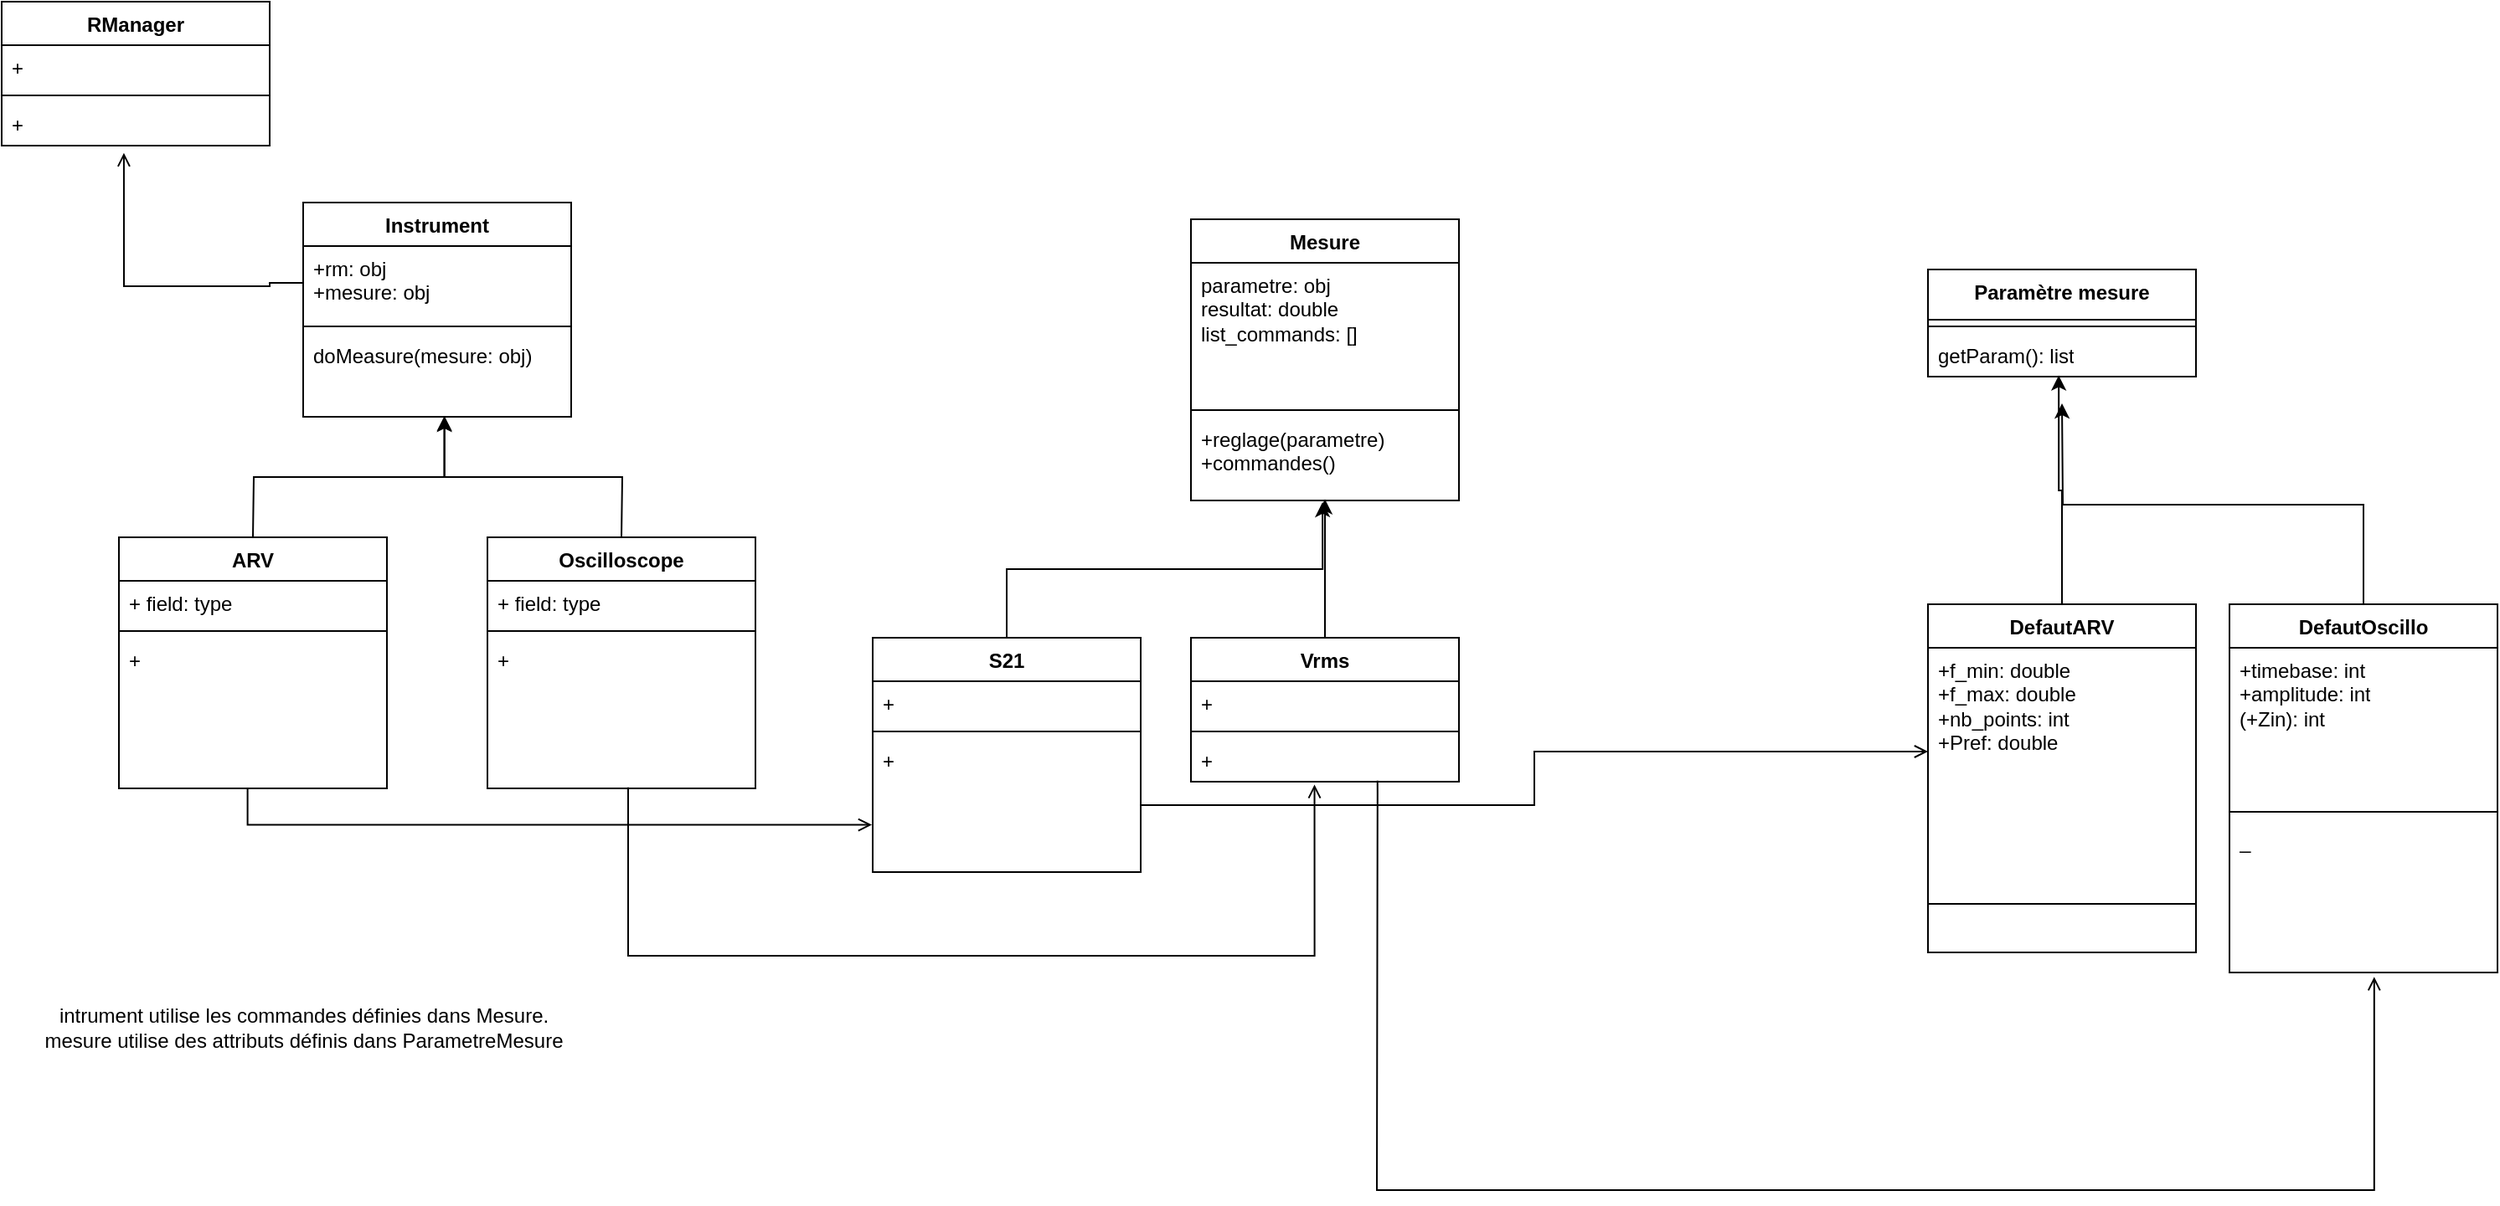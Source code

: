 <mxfile version="22.0.2" type="device">
  <diagram id="C5RBs43oDa-KdzZeNtuy" name="Page-1">
    <mxGraphModel dx="928" dy="1873" grid="1" gridSize="10" guides="1" tooltips="1" connect="1" arrows="1" fold="1" page="1" pageScale="1" pageWidth="827" pageHeight="1169" math="0" shadow="0">
      <root>
        <mxCell id="WIyWlLk6GJQsqaUBKTNV-0" />
        <mxCell id="WIyWlLk6GJQsqaUBKTNV-1" parent="WIyWlLk6GJQsqaUBKTNV-0" />
        <mxCell id="mwtOap89pT9Biz7ZsGam-0" value="Instrument" style="swimlane;fontStyle=1;align=center;verticalAlign=top;childLayout=stackLayout;horizontal=1;startSize=26;horizontalStack=0;resizeParent=1;resizeParentMax=0;resizeLast=0;collapsible=1;marginBottom=0;whiteSpace=wrap;html=1;" parent="WIyWlLk6GJQsqaUBKTNV-1" vertex="1">
          <mxGeometry x="230" y="-40" width="160" height="128" as="geometry" />
        </mxCell>
        <mxCell id="mwtOap89pT9Biz7ZsGam-1" value="+rm: obj&lt;br&gt;+mesure: obj" style="text;strokeColor=none;fillColor=none;align=left;verticalAlign=top;spacingLeft=4;spacingRight=4;overflow=hidden;rotatable=0;points=[[0,0.5],[1,0.5]];portConstraint=eastwest;whiteSpace=wrap;html=1;" parent="mwtOap89pT9Biz7ZsGam-0" vertex="1">
          <mxGeometry y="26" width="160" height="44" as="geometry" />
        </mxCell>
        <mxCell id="mwtOap89pT9Biz7ZsGam-2" value="" style="line;strokeWidth=1;fillColor=none;align=left;verticalAlign=middle;spacingTop=-1;spacingLeft=3;spacingRight=3;rotatable=0;labelPosition=right;points=[];portConstraint=eastwest;strokeColor=inherit;" parent="mwtOap89pT9Biz7ZsGam-0" vertex="1">
          <mxGeometry y="70" width="160" height="8" as="geometry" />
        </mxCell>
        <mxCell id="mwtOap89pT9Biz7ZsGam-3" value="doMeasure(mesure: obj)" style="text;strokeColor=none;fillColor=none;align=left;verticalAlign=top;spacingLeft=4;spacingRight=4;overflow=hidden;rotatable=0;points=[[0,0.5],[1,0.5]];portConstraint=eastwest;whiteSpace=wrap;html=1;" parent="mwtOap89pT9Biz7ZsGam-0" vertex="1">
          <mxGeometry y="78" width="160" height="50" as="geometry" />
        </mxCell>
        <mxCell id="mwtOap89pT9Biz7ZsGam-12" value="Mesure" style="swimlane;fontStyle=1;align=center;verticalAlign=top;childLayout=stackLayout;horizontal=1;startSize=26;horizontalStack=0;resizeParent=1;resizeParentMax=0;resizeLast=0;collapsible=1;marginBottom=0;whiteSpace=wrap;html=1;" parent="WIyWlLk6GJQsqaUBKTNV-1" vertex="1">
          <mxGeometry x="760" y="-30" width="160" height="168" as="geometry" />
        </mxCell>
        <mxCell id="mwtOap89pT9Biz7ZsGam-13" value="parametre: obj&lt;br&gt;resultat: double&lt;br&gt;list_commands: []" style="text;strokeColor=none;fillColor=none;align=left;verticalAlign=top;spacingLeft=4;spacingRight=4;overflow=hidden;rotatable=0;points=[[0,0.5],[1,0.5]];portConstraint=eastwest;whiteSpace=wrap;html=1;" parent="mwtOap89pT9Biz7ZsGam-12" vertex="1">
          <mxGeometry y="26" width="160" height="84" as="geometry" />
        </mxCell>
        <mxCell id="mwtOap89pT9Biz7ZsGam-14" value="" style="line;strokeWidth=1;fillColor=none;align=left;verticalAlign=middle;spacingTop=-1;spacingLeft=3;spacingRight=3;rotatable=0;labelPosition=right;points=[];portConstraint=eastwest;strokeColor=inherit;" parent="mwtOap89pT9Biz7ZsGam-12" vertex="1">
          <mxGeometry y="110" width="160" height="8" as="geometry" />
        </mxCell>
        <mxCell id="mwtOap89pT9Biz7ZsGam-15" value="+reglage(parametre)&lt;br&gt;+commandes()" style="text;strokeColor=none;fillColor=none;align=left;verticalAlign=top;spacingLeft=4;spacingRight=4;overflow=hidden;rotatable=0;points=[[0,0.5],[1,0.5]];portConstraint=eastwest;whiteSpace=wrap;html=1;" parent="mwtOap89pT9Biz7ZsGam-12" vertex="1">
          <mxGeometry y="118" width="160" height="50" as="geometry" />
        </mxCell>
        <mxCell id="mwtOap89pT9Biz7ZsGam-16" value="S21" style="swimlane;fontStyle=1;align=center;verticalAlign=top;childLayout=stackLayout;horizontal=1;startSize=26;horizontalStack=0;resizeParent=1;resizeParentMax=0;resizeLast=0;collapsible=1;marginBottom=0;whiteSpace=wrap;html=1;" parent="WIyWlLk6GJQsqaUBKTNV-1" vertex="1">
          <mxGeometry x="570" y="220" width="160" height="140" as="geometry" />
        </mxCell>
        <mxCell id="mwtOap89pT9Biz7ZsGam-17" value="+" style="text;strokeColor=none;fillColor=none;align=left;verticalAlign=top;spacingLeft=4;spacingRight=4;overflow=hidden;rotatable=0;points=[[0,0.5],[1,0.5]];portConstraint=eastwest;whiteSpace=wrap;html=1;" parent="mwtOap89pT9Biz7ZsGam-16" vertex="1">
          <mxGeometry y="26" width="160" height="26" as="geometry" />
        </mxCell>
        <mxCell id="mwtOap89pT9Biz7ZsGam-18" value="" style="line;strokeWidth=1;fillColor=none;align=left;verticalAlign=middle;spacingTop=-1;spacingLeft=3;spacingRight=3;rotatable=0;labelPosition=right;points=[];portConstraint=eastwest;strokeColor=inherit;" parent="mwtOap89pT9Biz7ZsGam-16" vertex="1">
          <mxGeometry y="52" width="160" height="8" as="geometry" />
        </mxCell>
        <mxCell id="mwtOap89pT9Biz7ZsGam-19" value="+" style="text;strokeColor=none;fillColor=none;align=left;verticalAlign=top;spacingLeft=4;spacingRight=4;overflow=hidden;rotatable=0;points=[[0,0.5],[1,0.5]];portConstraint=eastwest;whiteSpace=wrap;html=1;" parent="mwtOap89pT9Biz7ZsGam-16" vertex="1">
          <mxGeometry y="60" width="160" height="80" as="geometry" />
        </mxCell>
        <mxCell id="mwtOap89pT9Biz7ZsGam-20" value="Vrms" style="swimlane;fontStyle=1;align=center;verticalAlign=top;childLayout=stackLayout;horizontal=1;startSize=26;horizontalStack=0;resizeParent=1;resizeParentMax=0;resizeLast=0;collapsible=1;marginBottom=0;whiteSpace=wrap;html=1;" parent="WIyWlLk6GJQsqaUBKTNV-1" vertex="1">
          <mxGeometry x="760" y="220" width="160" height="86" as="geometry" />
        </mxCell>
        <mxCell id="mwtOap89pT9Biz7ZsGam-21" value="+" style="text;strokeColor=none;fillColor=none;align=left;verticalAlign=top;spacingLeft=4;spacingRight=4;overflow=hidden;rotatable=0;points=[[0,0.5],[1,0.5]];portConstraint=eastwest;whiteSpace=wrap;html=1;" parent="mwtOap89pT9Biz7ZsGam-20" vertex="1">
          <mxGeometry y="26" width="160" height="26" as="geometry" />
        </mxCell>
        <mxCell id="mwtOap89pT9Biz7ZsGam-22" value="" style="line;strokeWidth=1;fillColor=none;align=left;verticalAlign=middle;spacingTop=-1;spacingLeft=3;spacingRight=3;rotatable=0;labelPosition=right;points=[];portConstraint=eastwest;strokeColor=inherit;" parent="mwtOap89pT9Biz7ZsGam-20" vertex="1">
          <mxGeometry y="52" width="160" height="8" as="geometry" />
        </mxCell>
        <mxCell id="mwtOap89pT9Biz7ZsGam-23" value="+" style="text;strokeColor=none;fillColor=none;align=left;verticalAlign=top;spacingLeft=4;spacingRight=4;overflow=hidden;rotatable=0;points=[[0,0.5],[1,0.5]];portConstraint=eastwest;whiteSpace=wrap;html=1;" parent="mwtOap89pT9Biz7ZsGam-20" vertex="1">
          <mxGeometry y="60" width="160" height="26" as="geometry" />
        </mxCell>
        <mxCell id="mwtOap89pT9Biz7ZsGam-28" style="edgeStyle=orthogonalEdgeStyle;rounded=0;orthogonalLoop=1;jettySize=auto;html=1;exitX=0.5;exitY=0;exitDx=0;exitDy=0;entryX=0.491;entryY=1.019;entryDx=0;entryDy=0;entryPerimeter=0;" parent="WIyWlLk6GJQsqaUBKTNV-1" source="mwtOap89pT9Biz7ZsGam-16" target="mwtOap89pT9Biz7ZsGam-15" edge="1">
          <mxGeometry relative="1" as="geometry" />
        </mxCell>
        <mxCell id="mwtOap89pT9Biz7ZsGam-30" style="edgeStyle=orthogonalEdgeStyle;rounded=0;orthogonalLoop=1;jettySize=auto;html=1;exitX=0.5;exitY=0;exitDx=0;exitDy=0;entryX=0.5;entryY=0.984;entryDx=0;entryDy=0;entryPerimeter=0;" parent="WIyWlLk6GJQsqaUBKTNV-1" source="mwtOap89pT9Biz7ZsGam-20" target="mwtOap89pT9Biz7ZsGam-15" edge="1">
          <mxGeometry relative="1" as="geometry" />
        </mxCell>
        <mxCell id="wS2XRj8dyUQqoioygma6-0" style="edgeStyle=orthogonalEdgeStyle;rounded=0;orthogonalLoop=1;jettySize=auto;html=1;exitX=0.5;exitY=0;exitDx=0;exitDy=0;entryX=0.527;entryY=0.989;entryDx=0;entryDy=0;entryPerimeter=0;" edge="1" parent="WIyWlLk6GJQsqaUBKTNV-1" target="mwtOap89pT9Biz7ZsGam-3">
          <mxGeometry relative="1" as="geometry">
            <mxPoint x="200" y="160" as="sourcePoint" />
          </mxGeometry>
        </mxCell>
        <mxCell id="wS2XRj8dyUQqoioygma6-2" style="edgeStyle=orthogonalEdgeStyle;rounded=0;orthogonalLoop=1;jettySize=auto;html=1;exitX=0.5;exitY=0;exitDx=0;exitDy=0;entryX=0.527;entryY=1;entryDx=0;entryDy=0;entryPerimeter=0;" edge="1" parent="WIyWlLk6GJQsqaUBKTNV-1" target="mwtOap89pT9Biz7ZsGam-3">
          <mxGeometry relative="1" as="geometry">
            <mxPoint x="420" y="160" as="sourcePoint" />
          </mxGeometry>
        </mxCell>
        <mxCell id="wS2XRj8dyUQqoioygma6-11" value="Paramètre mesure" style="swimlane;fontStyle=1;align=center;verticalAlign=top;childLayout=stackLayout;horizontal=1;startSize=30;horizontalStack=0;resizeParent=1;resizeParentMax=0;resizeLast=0;collapsible=1;marginBottom=0;whiteSpace=wrap;html=1;" vertex="1" parent="WIyWlLk6GJQsqaUBKTNV-1">
          <mxGeometry x="1200" width="160" height="64" as="geometry" />
        </mxCell>
        <mxCell id="wS2XRj8dyUQqoioygma6-13" value="" style="line;strokeWidth=1;fillColor=none;align=left;verticalAlign=middle;spacingTop=-1;spacingLeft=3;spacingRight=3;rotatable=0;labelPosition=right;points=[];portConstraint=eastwest;strokeColor=inherit;" vertex="1" parent="wS2XRj8dyUQqoioygma6-11">
          <mxGeometry y="30" width="160" height="8" as="geometry" />
        </mxCell>
        <mxCell id="wS2XRj8dyUQqoioygma6-14" value="getParam(): list" style="text;strokeColor=none;fillColor=none;align=left;verticalAlign=top;spacingLeft=4;spacingRight=4;overflow=hidden;rotatable=0;points=[[0,0.5],[1,0.5]];portConstraint=eastwest;whiteSpace=wrap;html=1;" vertex="1" parent="wS2XRj8dyUQqoioygma6-11">
          <mxGeometry y="38" width="160" height="26" as="geometry" />
        </mxCell>
        <mxCell id="wS2XRj8dyUQqoioygma6-22" value="DefautARV" style="swimlane;fontStyle=1;align=center;verticalAlign=top;childLayout=stackLayout;horizontal=1;startSize=26;horizontalStack=0;resizeParent=1;resizeParentMax=0;resizeLast=0;collapsible=1;marginBottom=0;whiteSpace=wrap;html=1;" vertex="1" parent="WIyWlLk6GJQsqaUBKTNV-1">
          <mxGeometry x="1200" y="200" width="160" height="208" as="geometry" />
        </mxCell>
        <mxCell id="wS2XRj8dyUQqoioygma6-23" value="+f_min: double&lt;br&gt;+f_max: double&lt;br&gt;+nb_points: int&lt;br&gt;+Pref: double" style="text;strokeColor=none;fillColor=none;align=left;verticalAlign=top;spacingLeft=4;spacingRight=4;overflow=hidden;rotatable=0;points=[[0,0.5],[1,0.5]];portConstraint=eastwest;whiteSpace=wrap;html=1;" vertex="1" parent="wS2XRj8dyUQqoioygma6-22">
          <mxGeometry y="26" width="160" height="124" as="geometry" />
        </mxCell>
        <mxCell id="wS2XRj8dyUQqoioygma6-24" value="" style="line;strokeWidth=1;fillColor=none;align=left;verticalAlign=middle;spacingTop=-1;spacingLeft=3;spacingRight=3;rotatable=0;labelPosition=right;points=[];portConstraint=eastwest;strokeColor=inherit;" vertex="1" parent="wS2XRj8dyUQqoioygma6-22">
          <mxGeometry y="150" width="160" height="58" as="geometry" />
        </mxCell>
        <mxCell id="wS2XRj8dyUQqoioygma6-26" style="edgeStyle=orthogonalEdgeStyle;rounded=0;orthogonalLoop=1;jettySize=auto;html=1;exitX=0.5;exitY=0;exitDx=0;exitDy=0;entryX=0.488;entryY=0.973;entryDx=0;entryDy=0;entryPerimeter=0;" edge="1" parent="WIyWlLk6GJQsqaUBKTNV-1" source="wS2XRj8dyUQqoioygma6-22" target="wS2XRj8dyUQqoioygma6-14">
          <mxGeometry relative="1" as="geometry" />
        </mxCell>
        <mxCell id="wS2XRj8dyUQqoioygma6-32" style="edgeStyle=orthogonalEdgeStyle;rounded=0;orthogonalLoop=1;jettySize=auto;html=1;exitX=0.5;exitY=0;exitDx=0;exitDy=0;" edge="1" parent="WIyWlLk6GJQsqaUBKTNV-1" source="wS2XRj8dyUQqoioygma6-27">
          <mxGeometry relative="1" as="geometry">
            <mxPoint x="1280" y="80" as="targetPoint" />
          </mxGeometry>
        </mxCell>
        <mxCell id="wS2XRj8dyUQqoioygma6-27" value="DefautOscillo" style="swimlane;fontStyle=1;align=center;verticalAlign=top;childLayout=stackLayout;horizontal=1;startSize=26;horizontalStack=0;resizeParent=1;resizeParentMax=0;resizeLast=0;collapsible=1;marginBottom=0;whiteSpace=wrap;html=1;" vertex="1" parent="WIyWlLk6GJQsqaUBKTNV-1">
          <mxGeometry x="1380" y="200" width="160" height="220" as="geometry" />
        </mxCell>
        <mxCell id="wS2XRj8dyUQqoioygma6-28" value="+timebase: int&lt;br&gt;+amplitude: int&lt;br&gt;(+Zin): int" style="text;strokeColor=none;fillColor=none;align=left;verticalAlign=top;spacingLeft=4;spacingRight=4;overflow=hidden;rotatable=0;points=[[0,0.5],[1,0.5]];portConstraint=eastwest;whiteSpace=wrap;html=1;" vertex="1" parent="wS2XRj8dyUQqoioygma6-27">
          <mxGeometry y="26" width="160" height="94" as="geometry" />
        </mxCell>
        <mxCell id="wS2XRj8dyUQqoioygma6-29" value="" style="line;strokeWidth=1;fillColor=none;align=left;verticalAlign=middle;spacingTop=-1;spacingLeft=3;spacingRight=3;rotatable=0;labelPosition=right;points=[];portConstraint=eastwest;strokeColor=inherit;" vertex="1" parent="wS2XRj8dyUQqoioygma6-27">
          <mxGeometry y="120" width="160" height="8" as="geometry" />
        </mxCell>
        <mxCell id="wS2XRj8dyUQqoioygma6-30" value="_" style="text;strokeColor=none;fillColor=none;align=left;verticalAlign=top;spacingLeft=4;spacingRight=4;overflow=hidden;rotatable=0;points=[[0,0.5],[1,0.5]];portConstraint=eastwest;whiteSpace=wrap;html=1;" vertex="1" parent="wS2XRj8dyUQqoioygma6-27">
          <mxGeometry y="128" width="160" height="92" as="geometry" />
        </mxCell>
        <mxCell id="wS2XRj8dyUQqoioygma6-34" value="ARV" style="swimlane;fontStyle=1;align=center;verticalAlign=top;childLayout=stackLayout;horizontal=1;startSize=26;horizontalStack=0;resizeParent=1;resizeParentMax=0;resizeLast=0;collapsible=1;marginBottom=0;whiteSpace=wrap;html=1;" vertex="1" parent="WIyWlLk6GJQsqaUBKTNV-1">
          <mxGeometry x="120" y="160" width="160" height="150" as="geometry" />
        </mxCell>
        <mxCell id="wS2XRj8dyUQqoioygma6-35" value="+ field: type" style="text;strokeColor=none;fillColor=none;align=left;verticalAlign=top;spacingLeft=4;spacingRight=4;overflow=hidden;rotatable=0;points=[[0,0.5],[1,0.5]];portConstraint=eastwest;whiteSpace=wrap;html=1;" vertex="1" parent="wS2XRj8dyUQqoioygma6-34">
          <mxGeometry y="26" width="160" height="26" as="geometry" />
        </mxCell>
        <mxCell id="wS2XRj8dyUQqoioygma6-36" value="" style="line;strokeWidth=1;fillColor=none;align=left;verticalAlign=middle;spacingTop=-1;spacingLeft=3;spacingRight=3;rotatable=0;labelPosition=right;points=[];portConstraint=eastwest;strokeColor=inherit;" vertex="1" parent="wS2XRj8dyUQqoioygma6-34">
          <mxGeometry y="52" width="160" height="8" as="geometry" />
        </mxCell>
        <mxCell id="wS2XRj8dyUQqoioygma6-37" value="+" style="text;strokeColor=none;fillColor=none;align=left;verticalAlign=top;spacingLeft=4;spacingRight=4;overflow=hidden;rotatable=0;points=[[0,0.5],[1,0.5]];portConstraint=eastwest;whiteSpace=wrap;html=1;" vertex="1" parent="wS2XRj8dyUQqoioygma6-34">
          <mxGeometry y="60" width="160" height="90" as="geometry" />
        </mxCell>
        <mxCell id="wS2XRj8dyUQqoioygma6-38" value="Oscilloscope" style="swimlane;fontStyle=1;align=center;verticalAlign=top;childLayout=stackLayout;horizontal=1;startSize=26;horizontalStack=0;resizeParent=1;resizeParentMax=0;resizeLast=0;collapsible=1;marginBottom=0;whiteSpace=wrap;html=1;" vertex="1" parent="WIyWlLk6GJQsqaUBKTNV-1">
          <mxGeometry x="340" y="160" width="160" height="150" as="geometry" />
        </mxCell>
        <mxCell id="wS2XRj8dyUQqoioygma6-39" value="+ field: type" style="text;strokeColor=none;fillColor=none;align=left;verticalAlign=top;spacingLeft=4;spacingRight=4;overflow=hidden;rotatable=0;points=[[0,0.5],[1,0.5]];portConstraint=eastwest;whiteSpace=wrap;html=1;" vertex="1" parent="wS2XRj8dyUQqoioygma6-38">
          <mxGeometry y="26" width="160" height="26" as="geometry" />
        </mxCell>
        <mxCell id="wS2XRj8dyUQqoioygma6-40" value="" style="line;strokeWidth=1;fillColor=none;align=left;verticalAlign=middle;spacingTop=-1;spacingLeft=3;spacingRight=3;rotatable=0;labelPosition=right;points=[];portConstraint=eastwest;strokeColor=inherit;" vertex="1" parent="wS2XRj8dyUQqoioygma6-38">
          <mxGeometry y="52" width="160" height="8" as="geometry" />
        </mxCell>
        <mxCell id="wS2XRj8dyUQqoioygma6-41" value="+" style="text;strokeColor=none;fillColor=none;align=left;verticalAlign=top;spacingLeft=4;spacingRight=4;overflow=hidden;rotatable=0;points=[[0,0.5],[1,0.5]];portConstraint=eastwest;whiteSpace=wrap;html=1;" vertex="1" parent="wS2XRj8dyUQqoioygma6-38">
          <mxGeometry y="60" width="160" height="90" as="geometry" />
        </mxCell>
        <mxCell id="wS2XRj8dyUQqoioygma6-42" style="edgeStyle=orthogonalEdgeStyle;rounded=0;orthogonalLoop=1;jettySize=auto;html=1;exitX=-0.003;exitY=0.647;exitDx=0;exitDy=0;entryX=0.48;entryY=0.989;entryDx=0;entryDy=0;entryPerimeter=0;endArrow=none;endFill=0;startArrow=open;startFill=0;exitPerimeter=0;" edge="1" parent="WIyWlLk6GJQsqaUBKTNV-1" source="mwtOap89pT9Biz7ZsGam-19">
          <mxGeometry relative="1" as="geometry">
            <mxPoint x="196.8" y="310" as="targetPoint" />
            <mxPoint x="570" y="320.99" as="sourcePoint" />
            <Array as="points">
              <mxPoint x="197" y="332" />
            </Array>
          </mxGeometry>
        </mxCell>
        <mxCell id="wS2XRj8dyUQqoioygma6-43" style="edgeStyle=orthogonalEdgeStyle;rounded=0;orthogonalLoop=1;jettySize=auto;html=1;exitX=0.461;exitY=1.066;exitDx=0;exitDy=0;entryX=0.525;entryY=0.993;entryDx=0;entryDy=0;entryPerimeter=0;startArrow=open;startFill=0;endArrow=none;endFill=0;exitPerimeter=0;" edge="1" parent="WIyWlLk6GJQsqaUBKTNV-1" source="mwtOap89pT9Biz7ZsGam-23" target="wS2XRj8dyUQqoioygma6-41">
          <mxGeometry relative="1" as="geometry">
            <mxPoint x="740" y="400.0" as="targetPoint" />
            <Array as="points">
              <mxPoint x="834" y="410" />
              <mxPoint x="424" y="410" />
            </Array>
          </mxGeometry>
        </mxCell>
        <mxCell id="wS2XRj8dyUQqoioygma6-45" style="edgeStyle=orthogonalEdgeStyle;rounded=0;orthogonalLoop=1;jettySize=auto;html=1;exitX=1;exitY=0.5;exitDx=0;exitDy=0;entryX=0;entryY=0.5;entryDx=0;entryDy=0;endArrow=open;endFill=0;" edge="1" parent="WIyWlLk6GJQsqaUBKTNV-1" source="mwtOap89pT9Biz7ZsGam-19" target="wS2XRj8dyUQqoioygma6-23">
          <mxGeometry relative="1" as="geometry" />
        </mxCell>
        <mxCell id="wS2XRj8dyUQqoioygma6-46" style="edgeStyle=orthogonalEdgeStyle;rounded=0;orthogonalLoop=1;jettySize=auto;html=1;exitX=0.696;exitY=0.974;exitDx=0;exitDy=0;entryX=0.54;entryY=1.028;entryDx=0;entryDy=0;entryPerimeter=0;exitPerimeter=0;endArrow=open;endFill=0;" edge="1" parent="WIyWlLk6GJQsqaUBKTNV-1" source="mwtOap89pT9Biz7ZsGam-23" target="wS2XRj8dyUQqoioygma6-30">
          <mxGeometry relative="1" as="geometry">
            <Array as="points">
              <mxPoint x="871" y="313" />
              <mxPoint x="871" y="550" />
              <mxPoint x="1466" y="550" />
            </Array>
          </mxGeometry>
        </mxCell>
        <mxCell id="wS2XRj8dyUQqoioygma6-48" value="RManager" style="swimlane;fontStyle=1;align=center;verticalAlign=top;childLayout=stackLayout;horizontal=1;startSize=26;horizontalStack=0;resizeParent=1;resizeParentMax=0;resizeLast=0;collapsible=1;marginBottom=0;whiteSpace=wrap;html=1;" vertex="1" parent="WIyWlLk6GJQsqaUBKTNV-1">
          <mxGeometry x="50" y="-160" width="160" height="86" as="geometry" />
        </mxCell>
        <mxCell id="wS2XRj8dyUQqoioygma6-49" value="+" style="text;strokeColor=none;fillColor=none;align=left;verticalAlign=top;spacingLeft=4;spacingRight=4;overflow=hidden;rotatable=0;points=[[0,0.5],[1,0.5]];portConstraint=eastwest;whiteSpace=wrap;html=1;" vertex="1" parent="wS2XRj8dyUQqoioygma6-48">
          <mxGeometry y="26" width="160" height="26" as="geometry" />
        </mxCell>
        <mxCell id="wS2XRj8dyUQqoioygma6-50" value="" style="line;strokeWidth=1;fillColor=none;align=left;verticalAlign=middle;spacingTop=-1;spacingLeft=3;spacingRight=3;rotatable=0;labelPosition=right;points=[];portConstraint=eastwest;strokeColor=inherit;" vertex="1" parent="wS2XRj8dyUQqoioygma6-48">
          <mxGeometry y="52" width="160" height="8" as="geometry" />
        </mxCell>
        <mxCell id="wS2XRj8dyUQqoioygma6-51" value="+" style="text;strokeColor=none;fillColor=none;align=left;verticalAlign=top;spacingLeft=4;spacingRight=4;overflow=hidden;rotatable=0;points=[[0,0.5],[1,0.5]];portConstraint=eastwest;whiteSpace=wrap;html=1;" vertex="1" parent="wS2XRj8dyUQqoioygma6-48">
          <mxGeometry y="60" width="160" height="26" as="geometry" />
        </mxCell>
        <mxCell id="wS2XRj8dyUQqoioygma6-53" style="edgeStyle=orthogonalEdgeStyle;rounded=0;orthogonalLoop=1;jettySize=auto;html=1;exitX=0;exitY=0.5;exitDx=0;exitDy=0;endArrow=open;endFill=0;entryX=0.456;entryY=1.166;entryDx=0;entryDy=0;entryPerimeter=0;" edge="1" parent="WIyWlLk6GJQsqaUBKTNV-1" source="mwtOap89pT9Biz7ZsGam-1" target="wS2XRj8dyUQqoioygma6-51">
          <mxGeometry relative="1" as="geometry">
            <mxPoint x="120" y="-120" as="targetPoint" />
            <Array as="points">
              <mxPoint x="210" y="8" />
              <mxPoint x="210" y="10" />
              <mxPoint x="123" y="10" />
            </Array>
          </mxGeometry>
        </mxCell>
        <mxCell id="wS2XRj8dyUQqoioygma6-54" value="intrument utilise les commandes définies dans Mesure.&lt;br&gt;mesure utilise des attributs définis dans ParametreMesure" style="text;html=1;align=center;verticalAlign=middle;resizable=0;points=[];autosize=1;strokeColor=none;fillColor=none;" vertex="1" parent="WIyWlLk6GJQsqaUBKTNV-1">
          <mxGeometry x="65" y="433" width="330" height="40" as="geometry" />
        </mxCell>
      </root>
    </mxGraphModel>
  </diagram>
</mxfile>
